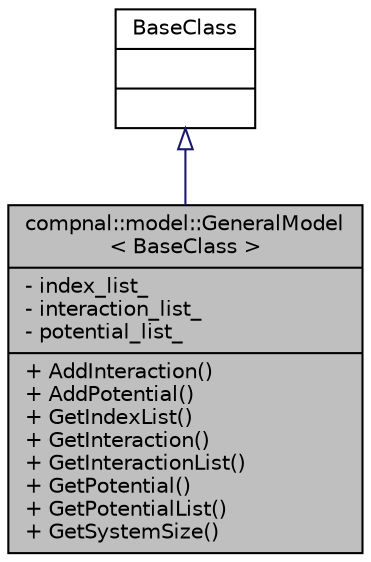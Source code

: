 digraph "compnal::model::GeneralModel&lt; BaseClass &gt;"
{
 // INTERACTIVE_SVG=YES
 // LATEX_PDF_SIZE
  edge [fontname="Helvetica",fontsize="10",labelfontname="Helvetica",labelfontsize="10"];
  node [fontname="Helvetica",fontsize="10",shape=record];
  Node1 [label="{compnal::model::GeneralModel\l\< BaseClass \>\n|- index_list_\l- interaction_list_\l- potential_list_\l|+ AddInteraction()\l+ AddPotential()\l+ GetIndexList()\l+ GetInteraction()\l+ GetInteractionList()\l+ GetPotential()\l+ GetPotentialList()\l+ GetSystemSize()\l}",height=0.2,width=0.4,color="black", fillcolor="grey75", style="filled", fontcolor="black",tooltip="The general model class."];
  Node2 -> Node1 [dir="back",color="midnightblue",fontsize="10",style="solid",arrowtail="onormal",fontname="Helvetica"];
  Node2 [label="{BaseClass\n||}",height=0.2,width=0.4,color="black", fillcolor="white", style="filled",tooltip=" "];
}

